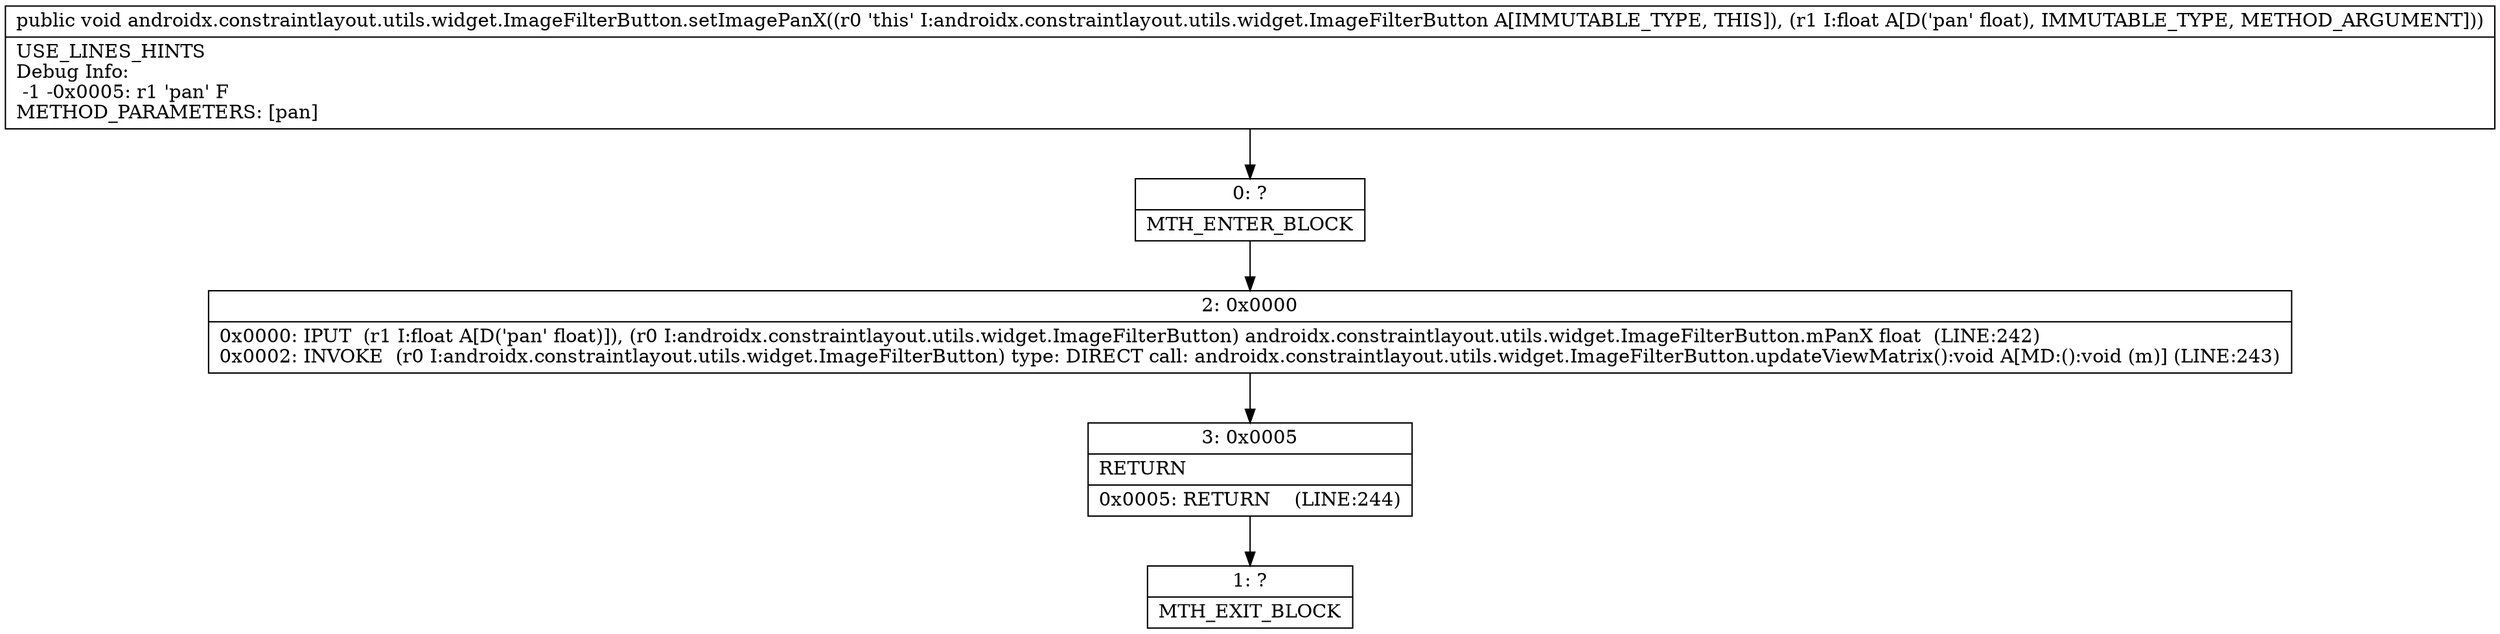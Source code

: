 digraph "CFG forandroidx.constraintlayout.utils.widget.ImageFilterButton.setImagePanX(F)V" {
Node_0 [shape=record,label="{0\:\ ?|MTH_ENTER_BLOCK\l}"];
Node_2 [shape=record,label="{2\:\ 0x0000|0x0000: IPUT  (r1 I:float A[D('pan' float)]), (r0 I:androidx.constraintlayout.utils.widget.ImageFilterButton) androidx.constraintlayout.utils.widget.ImageFilterButton.mPanX float  (LINE:242)\l0x0002: INVOKE  (r0 I:androidx.constraintlayout.utils.widget.ImageFilterButton) type: DIRECT call: androidx.constraintlayout.utils.widget.ImageFilterButton.updateViewMatrix():void A[MD:():void (m)] (LINE:243)\l}"];
Node_3 [shape=record,label="{3\:\ 0x0005|RETURN\l|0x0005: RETURN    (LINE:244)\l}"];
Node_1 [shape=record,label="{1\:\ ?|MTH_EXIT_BLOCK\l}"];
MethodNode[shape=record,label="{public void androidx.constraintlayout.utils.widget.ImageFilterButton.setImagePanX((r0 'this' I:androidx.constraintlayout.utils.widget.ImageFilterButton A[IMMUTABLE_TYPE, THIS]), (r1 I:float A[D('pan' float), IMMUTABLE_TYPE, METHOD_ARGUMENT]))  | USE_LINES_HINTS\lDebug Info:\l  \-1 \-0x0005: r1 'pan' F\lMETHOD_PARAMETERS: [pan]\l}"];
MethodNode -> Node_0;Node_0 -> Node_2;
Node_2 -> Node_3;
Node_3 -> Node_1;
}

